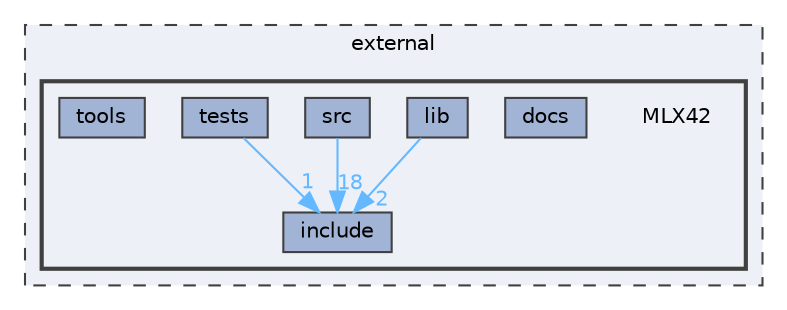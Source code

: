 digraph "/home/ssergiu/projects/cub3d/external/MLX42"
{
 // INTERACTIVE_SVG=YES
 // LATEX_PDF_SIZE
  bgcolor="transparent";
  edge [fontname=Helvetica,fontsize=10,labelfontname=Helvetica,labelfontsize=10];
  node [fontname=Helvetica,fontsize=10,shape=box,height=0.2,width=0.4];
  compound=true
  subgraph clusterdir_397d9aeee4af8edecac90968d93b57df {
    graph [ bgcolor="#edf0f7", pencolor="grey25", label="external", fontname=Helvetica,fontsize=10 style="filled,dashed", URL="dir_397d9aeee4af8edecac90968d93b57df.html",tooltip=""]
  subgraph clusterdir_11abbf317cd53e638177772e75d1c6fb {
    graph [ bgcolor="#edf0f7", pencolor="grey25", label="", fontname=Helvetica,fontsize=10 style="filled,bold", URL="dir_11abbf317cd53e638177772e75d1c6fb.html",tooltip=""]
    dir_11abbf317cd53e638177772e75d1c6fb [shape=plaintext, label="MLX42"];
  dir_9039e8dc2a0af4282c907c2c103d91fd [label="docs", fillcolor="#a2b4d6", color="grey25", style="filled", URL="dir_9039e8dc2a0af4282c907c2c103d91fd.html",tooltip=""];
  dir_57f9f8135cb30bcd09741815a2d87e1d [label="include", fillcolor="#a2b4d6", color="grey25", style="filled", URL="dir_57f9f8135cb30bcd09741815a2d87e1d.html",tooltip=""];
  dir_dd22fe17c5463b16cce0bf3be3348917 [label="lib", fillcolor="#a2b4d6", color="grey25", style="filled", URL="dir_dd22fe17c5463b16cce0bf3be3348917.html",tooltip=""];
  dir_3a2dbc2ec19938df6e0d0cce93f3a22c [label="src", fillcolor="#a2b4d6", color="grey25", style="filled", URL="dir_3a2dbc2ec19938df6e0d0cce93f3a22c.html",tooltip=""];
  dir_e106095da6cfd26c33d78613c99e45aa [label="tests", fillcolor="#a2b4d6", color="grey25", style="filled", URL="dir_e106095da6cfd26c33d78613c99e45aa.html",tooltip=""];
  dir_592755181cce48e28ae1c1bf6562e8c4 [label="tools", fillcolor="#a2b4d6", color="grey25", style="filled", URL="dir_592755181cce48e28ae1c1bf6562e8c4.html",tooltip=""];
  }
  }
  dir_dd22fe17c5463b16cce0bf3be3348917->dir_57f9f8135cb30bcd09741815a2d87e1d [headlabel="2", labeldistance=1.5 headhref="dir_000008_000005.html" color="steelblue1" fontcolor="steelblue1"];
  dir_3a2dbc2ec19938df6e0d0cce93f3a22c->dir_57f9f8135cb30bcd09741815a2d87e1d [headlabel="18", labeldistance=1.5 headhref="dir_000015_000005.html" color="steelblue1" fontcolor="steelblue1"];
  dir_e106095da6cfd26c33d78613c99e45aa->dir_57f9f8135cb30bcd09741815a2d87e1d [headlabel="1", labeldistance=1.5 headhref="dir_000018_000005.html" color="steelblue1" fontcolor="steelblue1"];
}
